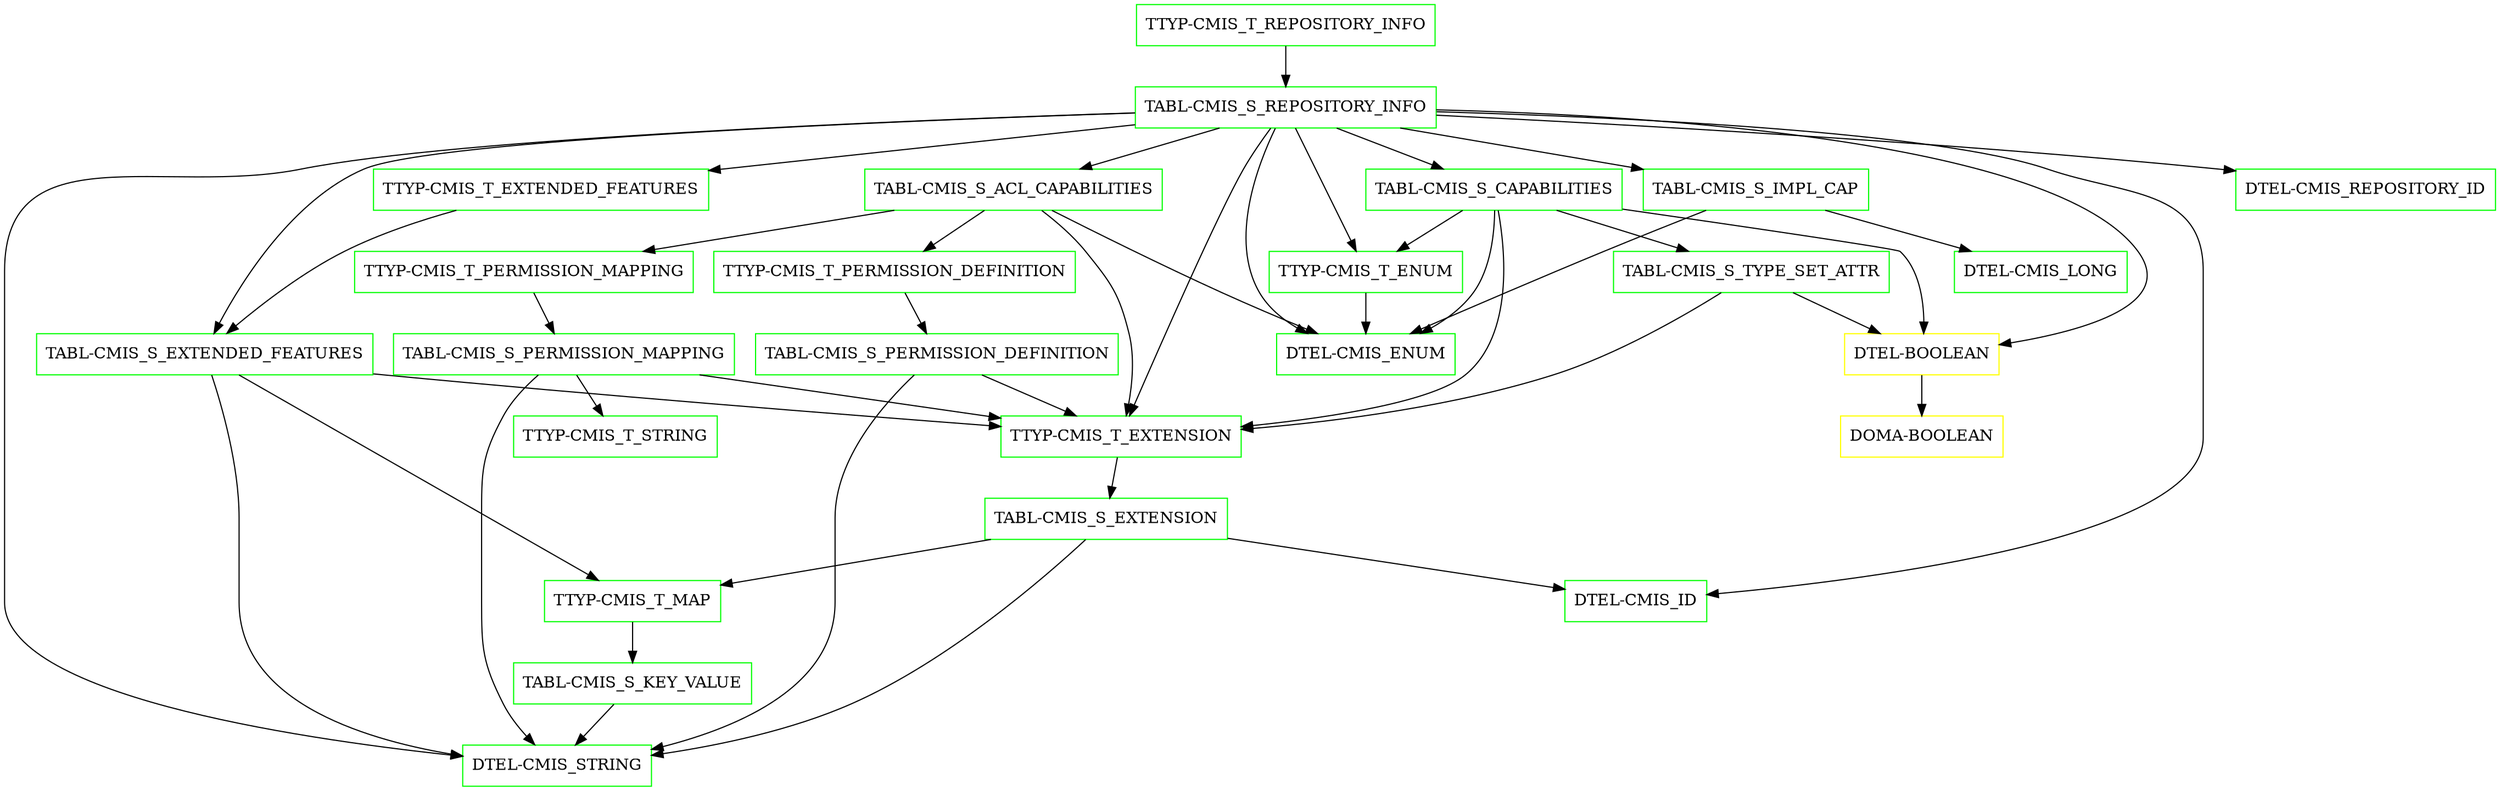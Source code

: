 digraph G {
  "TTYP-CMIS_T_REPOSITORY_INFO" [shape=box,color=green];
  "TABL-CMIS_S_REPOSITORY_INFO" [shape=box,color=green,URL="./TABL_CMIS_S_REPOSITORY_INFO.html"];
  "TTYP-CMIS_T_EXTENDED_FEATURES" [shape=box,color=green,URL="./TTYP_CMIS_T_EXTENDED_FEATURES.html"];
  "TABL-CMIS_S_EXTENDED_FEATURES" [shape=box,color=green,URL="./TABL_CMIS_S_EXTENDED_FEATURES.html"];
  "TTYP-CMIS_T_EXTENSION" [shape=box,color=green,URL="./TTYP_CMIS_T_EXTENSION.html"];
  "TABL-CMIS_S_EXTENSION" [shape=box,color=green,URL="./TABL_CMIS_S_EXTENSION.html"];
  "TTYP-CMIS_T_MAP" [shape=box,color=green,URL="./TTYP_CMIS_T_MAP.html"];
  "TABL-CMIS_S_KEY_VALUE" [shape=box,color=green,URL="./TABL_CMIS_S_KEY_VALUE.html"];
  "DTEL-CMIS_STRING" [shape=box,color=green,URL="./DTEL_CMIS_STRING.html"];
  "DTEL-CMIS_ID" [shape=box,color=green,URL="./DTEL_CMIS_ID.html"];
  "TABL-CMIS_S_IMPL_CAP" [shape=box,color=green,URL="./TABL_CMIS_S_IMPL_CAP.html"];
  "DTEL-CMIS_LONG" [shape=box,color=green,URL="./DTEL_CMIS_LONG.html"];
  "DTEL-CMIS_ENUM" [shape=box,color=green,URL="./DTEL_CMIS_ENUM.html"];
  "TABL-CMIS_S_ACL_CAPABILITIES" [shape=box,color=green,URL="./TABL_CMIS_S_ACL_CAPABILITIES.html"];
  "TTYP-CMIS_T_PERMISSION_DEFINITION" [shape=box,color=green,URL="./TTYP_CMIS_T_PERMISSION_DEFINITION.html"];
  "TABL-CMIS_S_PERMISSION_DEFINITION" [shape=box,color=green,URL="./TABL_CMIS_S_PERMISSION_DEFINITION.html"];
  "TTYP-CMIS_T_PERMISSION_MAPPING" [shape=box,color=green,URL="./TTYP_CMIS_T_PERMISSION_MAPPING.html"];
  "TABL-CMIS_S_PERMISSION_MAPPING" [shape=box,color=green,URL="./TABL_CMIS_S_PERMISSION_MAPPING.html"];
  "TTYP-CMIS_T_STRING" [shape=box,color=green,URL="./TTYP_CMIS_T_STRING.html"];
  "TABL-CMIS_S_CAPABILITIES" [shape=box,color=green,URL="./TABL_CMIS_S_CAPABILITIES.html"];
  "TABL-CMIS_S_TYPE_SET_ATTR" [shape=box,color=green,URL="./TABL_CMIS_S_TYPE_SET_ATTR.html"];
  "DTEL-BOOLEAN" [shape=box,color=yellow,URL="./DTEL_BOOLEAN.html"];
  "DOMA-BOOLEAN" [shape=box,color=yellow,URL="./DOMA_BOOLEAN.html"];
  "TTYP-CMIS_T_ENUM" [shape=box,color=green,URL="./TTYP_CMIS_T_ENUM.html"];
  "DTEL-CMIS_REPOSITORY_ID" [shape=box,color=green,URL="./DTEL_CMIS_REPOSITORY_ID.html"];
  "TTYP-CMIS_T_REPOSITORY_INFO" -> "TABL-CMIS_S_REPOSITORY_INFO";
  "TABL-CMIS_S_REPOSITORY_INFO" -> "DTEL-CMIS_REPOSITORY_ID";
  "TABL-CMIS_S_REPOSITORY_INFO" -> "DTEL-CMIS_STRING";
  "TABL-CMIS_S_REPOSITORY_INFO" -> "DTEL-CMIS_ID";
  "TABL-CMIS_S_REPOSITORY_INFO" -> "DTEL-CMIS_ENUM";
  "TABL-CMIS_S_REPOSITORY_INFO" -> "DTEL-BOOLEAN";
  "TABL-CMIS_S_REPOSITORY_INFO" -> "TTYP-CMIS_T_ENUM";
  "TABL-CMIS_S_REPOSITORY_INFO" -> "TABL-CMIS_S_CAPABILITIES";
  "TABL-CMIS_S_REPOSITORY_INFO" -> "TABL-CMIS_S_ACL_CAPABILITIES";
  "TABL-CMIS_S_REPOSITORY_INFO" -> "TABL-CMIS_S_EXTENDED_FEATURES";
  "TABL-CMIS_S_REPOSITORY_INFO" -> "TTYP-CMIS_T_EXTENSION";
  "TABL-CMIS_S_REPOSITORY_INFO" -> "TABL-CMIS_S_IMPL_CAP";
  "TABL-CMIS_S_REPOSITORY_INFO" -> "TTYP-CMIS_T_EXTENDED_FEATURES";
  "TTYP-CMIS_T_EXTENDED_FEATURES" -> "TABL-CMIS_S_EXTENDED_FEATURES";
  "TABL-CMIS_S_EXTENDED_FEATURES" -> "DTEL-CMIS_STRING";
  "TABL-CMIS_S_EXTENDED_FEATURES" -> "TTYP-CMIS_T_MAP";
  "TABL-CMIS_S_EXTENDED_FEATURES" -> "TTYP-CMIS_T_EXTENSION";
  "TTYP-CMIS_T_EXTENSION" -> "TABL-CMIS_S_EXTENSION";
  "TABL-CMIS_S_EXTENSION" -> "DTEL-CMIS_ID";
  "TABL-CMIS_S_EXTENSION" -> "DTEL-CMIS_STRING";
  "TABL-CMIS_S_EXTENSION" -> "TTYP-CMIS_T_MAP";
  "TTYP-CMIS_T_MAP" -> "TABL-CMIS_S_KEY_VALUE";
  "TABL-CMIS_S_KEY_VALUE" -> "DTEL-CMIS_STRING";
  "TABL-CMIS_S_IMPL_CAP" -> "DTEL-CMIS_ENUM";
  "TABL-CMIS_S_IMPL_CAP" -> "DTEL-CMIS_LONG";
  "TABL-CMIS_S_ACL_CAPABILITIES" -> "DTEL-CMIS_ENUM";
  "TABL-CMIS_S_ACL_CAPABILITIES" -> "TTYP-CMIS_T_PERMISSION_MAPPING";
  "TABL-CMIS_S_ACL_CAPABILITIES" -> "TTYP-CMIS_T_PERMISSION_DEFINITION";
  "TABL-CMIS_S_ACL_CAPABILITIES" -> "TTYP-CMIS_T_EXTENSION";
  "TTYP-CMIS_T_PERMISSION_DEFINITION" -> "TABL-CMIS_S_PERMISSION_DEFINITION";
  "TABL-CMIS_S_PERMISSION_DEFINITION" -> "DTEL-CMIS_STRING";
  "TABL-CMIS_S_PERMISSION_DEFINITION" -> "TTYP-CMIS_T_EXTENSION";
  "TTYP-CMIS_T_PERMISSION_MAPPING" -> "TABL-CMIS_S_PERMISSION_MAPPING";
  "TABL-CMIS_S_PERMISSION_MAPPING" -> "DTEL-CMIS_STRING";
  "TABL-CMIS_S_PERMISSION_MAPPING" -> "TTYP-CMIS_T_STRING";
  "TABL-CMIS_S_PERMISSION_MAPPING" -> "TTYP-CMIS_T_EXTENSION";
  "TABL-CMIS_S_CAPABILITIES" -> "DTEL-CMIS_ENUM";
  "TABL-CMIS_S_CAPABILITIES" -> "DTEL-BOOLEAN";
  "TABL-CMIS_S_CAPABILITIES" -> "TTYP-CMIS_T_ENUM";
  "TABL-CMIS_S_CAPABILITIES" -> "TABL-CMIS_S_TYPE_SET_ATTR";
  "TABL-CMIS_S_CAPABILITIES" -> "TTYP-CMIS_T_EXTENSION";
  "TABL-CMIS_S_TYPE_SET_ATTR" -> "DTEL-BOOLEAN";
  "TABL-CMIS_S_TYPE_SET_ATTR" -> "TTYP-CMIS_T_EXTENSION";
  "DTEL-BOOLEAN" -> "DOMA-BOOLEAN";
  "TTYP-CMIS_T_ENUM" -> "DTEL-CMIS_ENUM";
}
